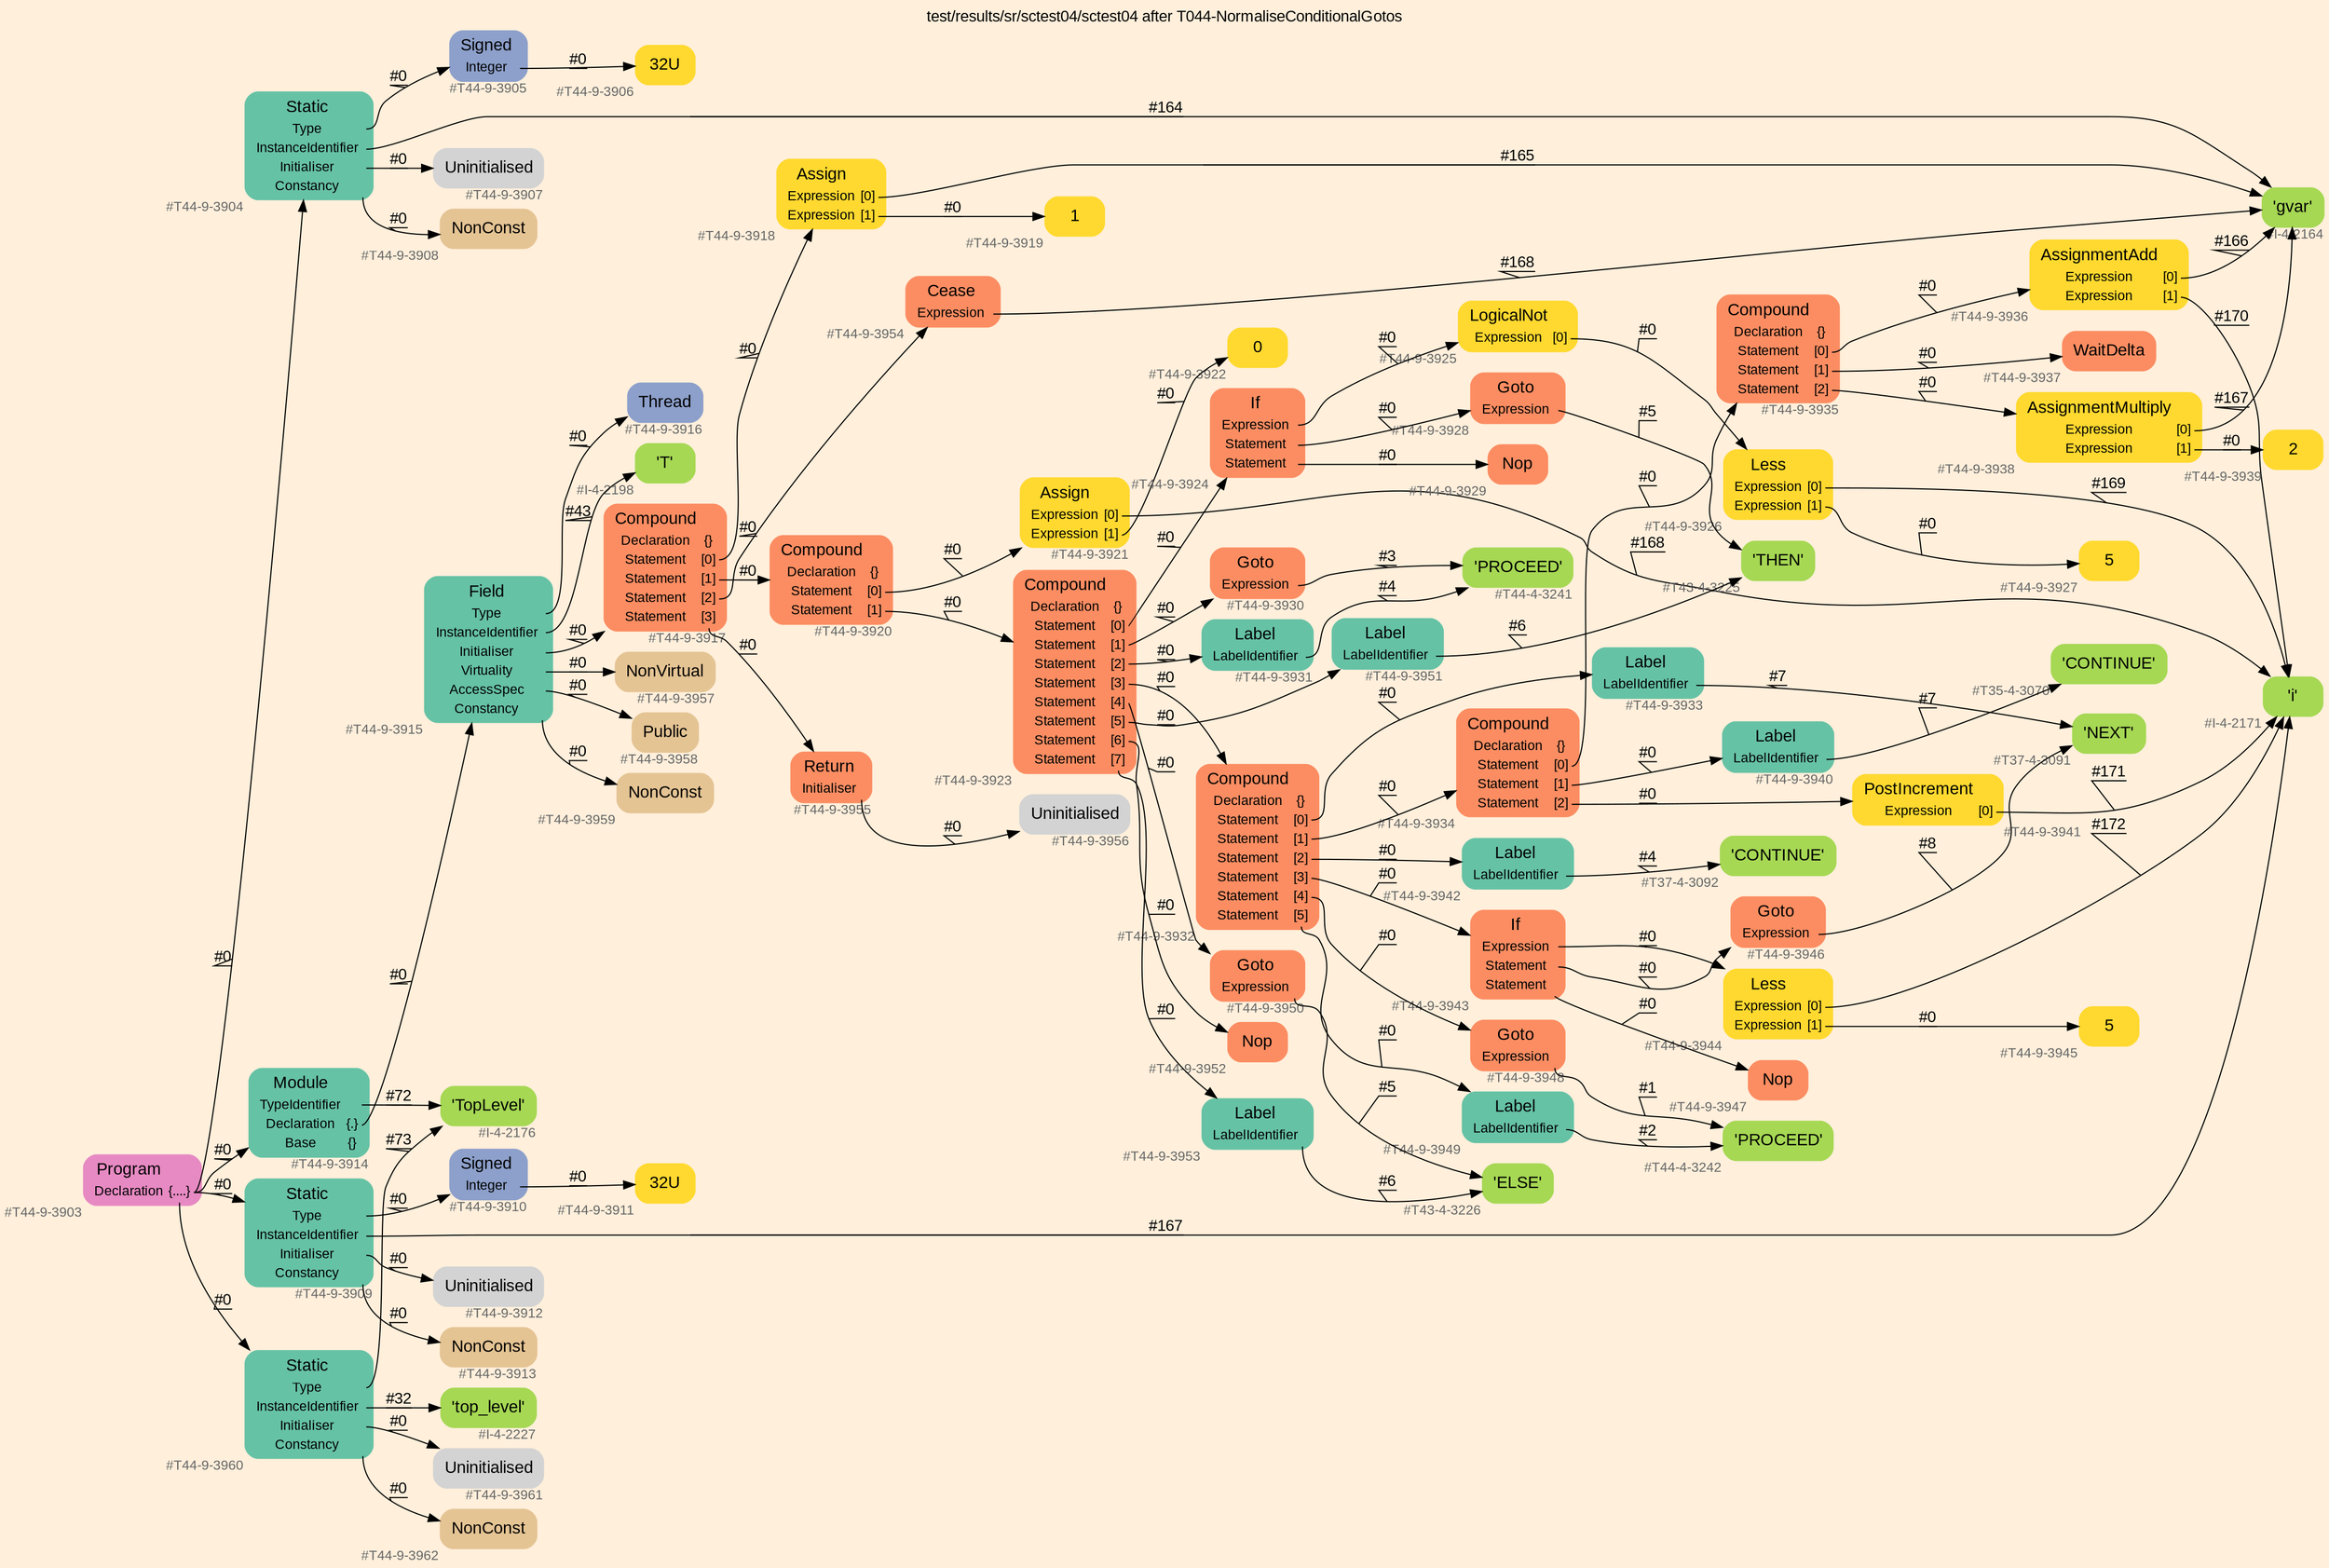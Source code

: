 digraph "test/results/sr/sctest04/sctest04 after T044-NormaliseConditionalGotos" {
label = "test/results/sr/sctest04/sctest04 after T044-NormaliseConditionalGotos"
labelloc = t
graph [
    rankdir = "LR"
    ranksep = 0.3
    bgcolor = antiquewhite1
    color = black
    fontcolor = black
    fontname = "Arial"
];
node [
    fontname = "Arial"
];
edge [
    fontname = "Arial"
];

// -------------------- node figure --------------------
// -------- block #T44-9-3903 ----------
"#T44-9-3903" [
    fillcolor = "/set28/4"
    xlabel = "#T44-9-3903"
    fontsize = "12"
    fontcolor = grey40
    shape = "plaintext"
    label = <<TABLE BORDER="0" CELLBORDER="0" CELLSPACING="0">
     <TR><TD><FONT COLOR="black" POINT-SIZE="15">Program</FONT></TD></TR>
     <TR><TD><FONT COLOR="black" POINT-SIZE="12">Declaration</FONT></TD><TD PORT="port0"><FONT COLOR="black" POINT-SIZE="12">{....}</FONT></TD></TR>
    </TABLE>>
    style = "rounded,filled"
];

// -------- block #T44-9-3904 ----------
"#T44-9-3904" [
    fillcolor = "/set28/1"
    xlabel = "#T44-9-3904"
    fontsize = "12"
    fontcolor = grey40
    shape = "plaintext"
    label = <<TABLE BORDER="0" CELLBORDER="0" CELLSPACING="0">
     <TR><TD><FONT COLOR="black" POINT-SIZE="15">Static</FONT></TD></TR>
     <TR><TD><FONT COLOR="black" POINT-SIZE="12">Type</FONT></TD><TD PORT="port0"></TD></TR>
     <TR><TD><FONT COLOR="black" POINT-SIZE="12">InstanceIdentifier</FONT></TD><TD PORT="port1"></TD></TR>
     <TR><TD><FONT COLOR="black" POINT-SIZE="12">Initialiser</FONT></TD><TD PORT="port2"></TD></TR>
     <TR><TD><FONT COLOR="black" POINT-SIZE="12">Constancy</FONT></TD><TD PORT="port3"></TD></TR>
    </TABLE>>
    style = "rounded,filled"
];

// -------- block #T44-9-3905 ----------
"#T44-9-3905" [
    fillcolor = "/set28/3"
    xlabel = "#T44-9-3905"
    fontsize = "12"
    fontcolor = grey40
    shape = "plaintext"
    label = <<TABLE BORDER="0" CELLBORDER="0" CELLSPACING="0">
     <TR><TD><FONT COLOR="black" POINT-SIZE="15">Signed</FONT></TD></TR>
     <TR><TD><FONT COLOR="black" POINT-SIZE="12">Integer</FONT></TD><TD PORT="port0"></TD></TR>
    </TABLE>>
    style = "rounded,filled"
];

// -------- block #T44-9-3906 ----------
"#T44-9-3906" [
    fillcolor = "/set28/6"
    xlabel = "#T44-9-3906"
    fontsize = "12"
    fontcolor = grey40
    shape = "plaintext"
    label = <<TABLE BORDER="0" CELLBORDER="0" CELLSPACING="0">
     <TR><TD><FONT COLOR="black" POINT-SIZE="15">32U</FONT></TD></TR>
    </TABLE>>
    style = "rounded,filled"
];

// -------- block #I-4-2164 ----------
"#I-4-2164" [
    fillcolor = "/set28/5"
    xlabel = "#I-4-2164"
    fontsize = "12"
    fontcolor = grey40
    shape = "plaintext"
    label = <<TABLE BORDER="0" CELLBORDER="0" CELLSPACING="0">
     <TR><TD><FONT COLOR="black" POINT-SIZE="15">'gvar'</FONT></TD></TR>
    </TABLE>>
    style = "rounded,filled"
];

// -------- block #T44-9-3907 ----------
"#T44-9-3907" [
    xlabel = "#T44-9-3907"
    fontsize = "12"
    fontcolor = grey40
    shape = "plaintext"
    label = <<TABLE BORDER="0" CELLBORDER="0" CELLSPACING="0">
     <TR><TD><FONT COLOR="black" POINT-SIZE="15">Uninitialised</FONT></TD></TR>
    </TABLE>>
    style = "rounded,filled"
];

// -------- block #T44-9-3908 ----------
"#T44-9-3908" [
    fillcolor = "/set28/7"
    xlabel = "#T44-9-3908"
    fontsize = "12"
    fontcolor = grey40
    shape = "plaintext"
    label = <<TABLE BORDER="0" CELLBORDER="0" CELLSPACING="0">
     <TR><TD><FONT COLOR="black" POINT-SIZE="15">NonConst</FONT></TD></TR>
    </TABLE>>
    style = "rounded,filled"
];

// -------- block #T44-9-3909 ----------
"#T44-9-3909" [
    fillcolor = "/set28/1"
    xlabel = "#T44-9-3909"
    fontsize = "12"
    fontcolor = grey40
    shape = "plaintext"
    label = <<TABLE BORDER="0" CELLBORDER="0" CELLSPACING="0">
     <TR><TD><FONT COLOR="black" POINT-SIZE="15">Static</FONT></TD></TR>
     <TR><TD><FONT COLOR="black" POINT-SIZE="12">Type</FONT></TD><TD PORT="port0"></TD></TR>
     <TR><TD><FONT COLOR="black" POINT-SIZE="12">InstanceIdentifier</FONT></TD><TD PORT="port1"></TD></TR>
     <TR><TD><FONT COLOR="black" POINT-SIZE="12">Initialiser</FONT></TD><TD PORT="port2"></TD></TR>
     <TR><TD><FONT COLOR="black" POINT-SIZE="12">Constancy</FONT></TD><TD PORT="port3"></TD></TR>
    </TABLE>>
    style = "rounded,filled"
];

// -------- block #T44-9-3910 ----------
"#T44-9-3910" [
    fillcolor = "/set28/3"
    xlabel = "#T44-9-3910"
    fontsize = "12"
    fontcolor = grey40
    shape = "plaintext"
    label = <<TABLE BORDER="0" CELLBORDER="0" CELLSPACING="0">
     <TR><TD><FONT COLOR="black" POINT-SIZE="15">Signed</FONT></TD></TR>
     <TR><TD><FONT COLOR="black" POINT-SIZE="12">Integer</FONT></TD><TD PORT="port0"></TD></TR>
    </TABLE>>
    style = "rounded,filled"
];

// -------- block #T44-9-3911 ----------
"#T44-9-3911" [
    fillcolor = "/set28/6"
    xlabel = "#T44-9-3911"
    fontsize = "12"
    fontcolor = grey40
    shape = "plaintext"
    label = <<TABLE BORDER="0" CELLBORDER="0" CELLSPACING="0">
     <TR><TD><FONT COLOR="black" POINT-SIZE="15">32U</FONT></TD></TR>
    </TABLE>>
    style = "rounded,filled"
];

// -------- block #I-4-2171 ----------
"#I-4-2171" [
    fillcolor = "/set28/5"
    xlabel = "#I-4-2171"
    fontsize = "12"
    fontcolor = grey40
    shape = "plaintext"
    label = <<TABLE BORDER="0" CELLBORDER="0" CELLSPACING="0">
     <TR><TD><FONT COLOR="black" POINT-SIZE="15">'i'</FONT></TD></TR>
    </TABLE>>
    style = "rounded,filled"
];

// -------- block #T44-9-3912 ----------
"#T44-9-3912" [
    xlabel = "#T44-9-3912"
    fontsize = "12"
    fontcolor = grey40
    shape = "plaintext"
    label = <<TABLE BORDER="0" CELLBORDER="0" CELLSPACING="0">
     <TR><TD><FONT COLOR="black" POINT-SIZE="15">Uninitialised</FONT></TD></TR>
    </TABLE>>
    style = "rounded,filled"
];

// -------- block #T44-9-3913 ----------
"#T44-9-3913" [
    fillcolor = "/set28/7"
    xlabel = "#T44-9-3913"
    fontsize = "12"
    fontcolor = grey40
    shape = "plaintext"
    label = <<TABLE BORDER="0" CELLBORDER="0" CELLSPACING="0">
     <TR><TD><FONT COLOR="black" POINT-SIZE="15">NonConst</FONT></TD></TR>
    </TABLE>>
    style = "rounded,filled"
];

// -------- block #T44-9-3914 ----------
"#T44-9-3914" [
    fillcolor = "/set28/1"
    xlabel = "#T44-9-3914"
    fontsize = "12"
    fontcolor = grey40
    shape = "plaintext"
    label = <<TABLE BORDER="0" CELLBORDER="0" CELLSPACING="0">
     <TR><TD><FONT COLOR="black" POINT-SIZE="15">Module</FONT></TD></TR>
     <TR><TD><FONT COLOR="black" POINT-SIZE="12">TypeIdentifier</FONT></TD><TD PORT="port0"></TD></TR>
     <TR><TD><FONT COLOR="black" POINT-SIZE="12">Declaration</FONT></TD><TD PORT="port1"><FONT COLOR="black" POINT-SIZE="12">{.}</FONT></TD></TR>
     <TR><TD><FONT COLOR="black" POINT-SIZE="12">Base</FONT></TD><TD PORT="port2"><FONT COLOR="black" POINT-SIZE="12">{}</FONT></TD></TR>
    </TABLE>>
    style = "rounded,filled"
];

// -------- block #I-4-2176 ----------
"#I-4-2176" [
    fillcolor = "/set28/5"
    xlabel = "#I-4-2176"
    fontsize = "12"
    fontcolor = grey40
    shape = "plaintext"
    label = <<TABLE BORDER="0" CELLBORDER="0" CELLSPACING="0">
     <TR><TD><FONT COLOR="black" POINT-SIZE="15">'TopLevel'</FONT></TD></TR>
    </TABLE>>
    style = "rounded,filled"
];

// -------- block #T44-9-3915 ----------
"#T44-9-3915" [
    fillcolor = "/set28/1"
    xlabel = "#T44-9-3915"
    fontsize = "12"
    fontcolor = grey40
    shape = "plaintext"
    label = <<TABLE BORDER="0" CELLBORDER="0" CELLSPACING="0">
     <TR><TD><FONT COLOR="black" POINT-SIZE="15">Field</FONT></TD></TR>
     <TR><TD><FONT COLOR="black" POINT-SIZE="12">Type</FONT></TD><TD PORT="port0"></TD></TR>
     <TR><TD><FONT COLOR="black" POINT-SIZE="12">InstanceIdentifier</FONT></TD><TD PORT="port1"></TD></TR>
     <TR><TD><FONT COLOR="black" POINT-SIZE="12">Initialiser</FONT></TD><TD PORT="port2"></TD></TR>
     <TR><TD><FONT COLOR="black" POINT-SIZE="12">Virtuality</FONT></TD><TD PORT="port3"></TD></TR>
     <TR><TD><FONT COLOR="black" POINT-SIZE="12">AccessSpec</FONT></TD><TD PORT="port4"></TD></TR>
     <TR><TD><FONT COLOR="black" POINT-SIZE="12">Constancy</FONT></TD><TD PORT="port5"></TD></TR>
    </TABLE>>
    style = "rounded,filled"
];

// -------- block #T44-9-3916 ----------
"#T44-9-3916" [
    fillcolor = "/set28/3"
    xlabel = "#T44-9-3916"
    fontsize = "12"
    fontcolor = grey40
    shape = "plaintext"
    label = <<TABLE BORDER="0" CELLBORDER="0" CELLSPACING="0">
     <TR><TD><FONT COLOR="black" POINT-SIZE="15">Thread</FONT></TD></TR>
    </TABLE>>
    style = "rounded,filled"
];

// -------- block #I-4-2198 ----------
"#I-4-2198" [
    fillcolor = "/set28/5"
    xlabel = "#I-4-2198"
    fontsize = "12"
    fontcolor = grey40
    shape = "plaintext"
    label = <<TABLE BORDER="0" CELLBORDER="0" CELLSPACING="0">
     <TR><TD><FONT COLOR="black" POINT-SIZE="15">'T'</FONT></TD></TR>
    </TABLE>>
    style = "rounded,filled"
];

// -------- block #T44-9-3917 ----------
"#T44-9-3917" [
    fillcolor = "/set28/2"
    xlabel = "#T44-9-3917"
    fontsize = "12"
    fontcolor = grey40
    shape = "plaintext"
    label = <<TABLE BORDER="0" CELLBORDER="0" CELLSPACING="0">
     <TR><TD><FONT COLOR="black" POINT-SIZE="15">Compound</FONT></TD></TR>
     <TR><TD><FONT COLOR="black" POINT-SIZE="12">Declaration</FONT></TD><TD PORT="port0"><FONT COLOR="black" POINT-SIZE="12">{}</FONT></TD></TR>
     <TR><TD><FONT COLOR="black" POINT-SIZE="12">Statement</FONT></TD><TD PORT="port1"><FONT COLOR="black" POINT-SIZE="12">[0]</FONT></TD></TR>
     <TR><TD><FONT COLOR="black" POINT-SIZE="12">Statement</FONT></TD><TD PORT="port2"><FONT COLOR="black" POINT-SIZE="12">[1]</FONT></TD></TR>
     <TR><TD><FONT COLOR="black" POINT-SIZE="12">Statement</FONT></TD><TD PORT="port3"><FONT COLOR="black" POINT-SIZE="12">[2]</FONT></TD></TR>
     <TR><TD><FONT COLOR="black" POINT-SIZE="12">Statement</FONT></TD><TD PORT="port4"><FONT COLOR="black" POINT-SIZE="12">[3]</FONT></TD></TR>
    </TABLE>>
    style = "rounded,filled"
];

// -------- block #T44-9-3918 ----------
"#T44-9-3918" [
    fillcolor = "/set28/6"
    xlabel = "#T44-9-3918"
    fontsize = "12"
    fontcolor = grey40
    shape = "plaintext"
    label = <<TABLE BORDER="0" CELLBORDER="0" CELLSPACING="0">
     <TR><TD><FONT COLOR="black" POINT-SIZE="15">Assign</FONT></TD></TR>
     <TR><TD><FONT COLOR="black" POINT-SIZE="12">Expression</FONT></TD><TD PORT="port0"><FONT COLOR="black" POINT-SIZE="12">[0]</FONT></TD></TR>
     <TR><TD><FONT COLOR="black" POINT-SIZE="12">Expression</FONT></TD><TD PORT="port1"><FONT COLOR="black" POINT-SIZE="12">[1]</FONT></TD></TR>
    </TABLE>>
    style = "rounded,filled"
];

// -------- block #T44-9-3919 ----------
"#T44-9-3919" [
    fillcolor = "/set28/6"
    xlabel = "#T44-9-3919"
    fontsize = "12"
    fontcolor = grey40
    shape = "plaintext"
    label = <<TABLE BORDER="0" CELLBORDER="0" CELLSPACING="0">
     <TR><TD><FONT COLOR="black" POINT-SIZE="15">1</FONT></TD></TR>
    </TABLE>>
    style = "rounded,filled"
];

// -------- block #T44-9-3920 ----------
"#T44-9-3920" [
    fillcolor = "/set28/2"
    xlabel = "#T44-9-3920"
    fontsize = "12"
    fontcolor = grey40
    shape = "plaintext"
    label = <<TABLE BORDER="0" CELLBORDER="0" CELLSPACING="0">
     <TR><TD><FONT COLOR="black" POINT-SIZE="15">Compound</FONT></TD></TR>
     <TR><TD><FONT COLOR="black" POINT-SIZE="12">Declaration</FONT></TD><TD PORT="port0"><FONT COLOR="black" POINT-SIZE="12">{}</FONT></TD></TR>
     <TR><TD><FONT COLOR="black" POINT-SIZE="12">Statement</FONT></TD><TD PORT="port1"><FONT COLOR="black" POINT-SIZE="12">[0]</FONT></TD></TR>
     <TR><TD><FONT COLOR="black" POINT-SIZE="12">Statement</FONT></TD><TD PORT="port2"><FONT COLOR="black" POINT-SIZE="12">[1]</FONT></TD></TR>
    </TABLE>>
    style = "rounded,filled"
];

// -------- block #T44-9-3921 ----------
"#T44-9-3921" [
    fillcolor = "/set28/6"
    xlabel = "#T44-9-3921"
    fontsize = "12"
    fontcolor = grey40
    shape = "plaintext"
    label = <<TABLE BORDER="0" CELLBORDER="0" CELLSPACING="0">
     <TR><TD><FONT COLOR="black" POINT-SIZE="15">Assign</FONT></TD></TR>
     <TR><TD><FONT COLOR="black" POINT-SIZE="12">Expression</FONT></TD><TD PORT="port0"><FONT COLOR="black" POINT-SIZE="12">[0]</FONT></TD></TR>
     <TR><TD><FONT COLOR="black" POINT-SIZE="12">Expression</FONT></TD><TD PORT="port1"><FONT COLOR="black" POINT-SIZE="12">[1]</FONT></TD></TR>
    </TABLE>>
    style = "rounded,filled"
];

// -------- block #T44-9-3922 ----------
"#T44-9-3922" [
    fillcolor = "/set28/6"
    xlabel = "#T44-9-3922"
    fontsize = "12"
    fontcolor = grey40
    shape = "plaintext"
    label = <<TABLE BORDER="0" CELLBORDER="0" CELLSPACING="0">
     <TR><TD><FONT COLOR="black" POINT-SIZE="15">0</FONT></TD></TR>
    </TABLE>>
    style = "rounded,filled"
];

// -------- block #T44-9-3923 ----------
"#T44-9-3923" [
    fillcolor = "/set28/2"
    xlabel = "#T44-9-3923"
    fontsize = "12"
    fontcolor = grey40
    shape = "plaintext"
    label = <<TABLE BORDER="0" CELLBORDER="0" CELLSPACING="0">
     <TR><TD><FONT COLOR="black" POINT-SIZE="15">Compound</FONT></TD></TR>
     <TR><TD><FONT COLOR="black" POINT-SIZE="12">Declaration</FONT></TD><TD PORT="port0"><FONT COLOR="black" POINT-SIZE="12">{}</FONT></TD></TR>
     <TR><TD><FONT COLOR="black" POINT-SIZE="12">Statement</FONT></TD><TD PORT="port1"><FONT COLOR="black" POINT-SIZE="12">[0]</FONT></TD></TR>
     <TR><TD><FONT COLOR="black" POINT-SIZE="12">Statement</FONT></TD><TD PORT="port2"><FONT COLOR="black" POINT-SIZE="12">[1]</FONT></TD></TR>
     <TR><TD><FONT COLOR="black" POINT-SIZE="12">Statement</FONT></TD><TD PORT="port3"><FONT COLOR="black" POINT-SIZE="12">[2]</FONT></TD></TR>
     <TR><TD><FONT COLOR="black" POINT-SIZE="12">Statement</FONT></TD><TD PORT="port4"><FONT COLOR="black" POINT-SIZE="12">[3]</FONT></TD></TR>
     <TR><TD><FONT COLOR="black" POINT-SIZE="12">Statement</FONT></TD><TD PORT="port5"><FONT COLOR="black" POINT-SIZE="12">[4]</FONT></TD></TR>
     <TR><TD><FONT COLOR="black" POINT-SIZE="12">Statement</FONT></TD><TD PORT="port6"><FONT COLOR="black" POINT-SIZE="12">[5]</FONT></TD></TR>
     <TR><TD><FONT COLOR="black" POINT-SIZE="12">Statement</FONT></TD><TD PORT="port7"><FONT COLOR="black" POINT-SIZE="12">[6]</FONT></TD></TR>
     <TR><TD><FONT COLOR="black" POINT-SIZE="12">Statement</FONT></TD><TD PORT="port8"><FONT COLOR="black" POINT-SIZE="12">[7]</FONT></TD></TR>
    </TABLE>>
    style = "rounded,filled"
];

// -------- block #T44-9-3924 ----------
"#T44-9-3924" [
    fillcolor = "/set28/2"
    xlabel = "#T44-9-3924"
    fontsize = "12"
    fontcolor = grey40
    shape = "plaintext"
    label = <<TABLE BORDER="0" CELLBORDER="0" CELLSPACING="0">
     <TR><TD><FONT COLOR="black" POINT-SIZE="15">If</FONT></TD></TR>
     <TR><TD><FONT COLOR="black" POINT-SIZE="12">Expression</FONT></TD><TD PORT="port0"></TD></TR>
     <TR><TD><FONT COLOR="black" POINT-SIZE="12">Statement</FONT></TD><TD PORT="port1"></TD></TR>
     <TR><TD><FONT COLOR="black" POINT-SIZE="12">Statement</FONT></TD><TD PORT="port2"></TD></TR>
    </TABLE>>
    style = "rounded,filled"
];

// -------- block #T44-9-3925 ----------
"#T44-9-3925" [
    fillcolor = "/set28/6"
    xlabel = "#T44-9-3925"
    fontsize = "12"
    fontcolor = grey40
    shape = "plaintext"
    label = <<TABLE BORDER="0" CELLBORDER="0" CELLSPACING="0">
     <TR><TD><FONT COLOR="black" POINT-SIZE="15">LogicalNot</FONT></TD></TR>
     <TR><TD><FONT COLOR="black" POINT-SIZE="12">Expression</FONT></TD><TD PORT="port0"><FONT COLOR="black" POINT-SIZE="12">[0]</FONT></TD></TR>
    </TABLE>>
    style = "rounded,filled"
];

// -------- block #T44-9-3926 ----------
"#T44-9-3926" [
    fillcolor = "/set28/6"
    xlabel = "#T44-9-3926"
    fontsize = "12"
    fontcolor = grey40
    shape = "plaintext"
    label = <<TABLE BORDER="0" CELLBORDER="0" CELLSPACING="0">
     <TR><TD><FONT COLOR="black" POINT-SIZE="15">Less</FONT></TD></TR>
     <TR><TD><FONT COLOR="black" POINT-SIZE="12">Expression</FONT></TD><TD PORT="port0"><FONT COLOR="black" POINT-SIZE="12">[0]</FONT></TD></TR>
     <TR><TD><FONT COLOR="black" POINT-SIZE="12">Expression</FONT></TD><TD PORT="port1"><FONT COLOR="black" POINT-SIZE="12">[1]</FONT></TD></TR>
    </TABLE>>
    style = "rounded,filled"
];

// -------- block #T44-9-3927 ----------
"#T44-9-3927" [
    fillcolor = "/set28/6"
    xlabel = "#T44-9-3927"
    fontsize = "12"
    fontcolor = grey40
    shape = "plaintext"
    label = <<TABLE BORDER="0" CELLBORDER="0" CELLSPACING="0">
     <TR><TD><FONT COLOR="black" POINT-SIZE="15">5</FONT></TD></TR>
    </TABLE>>
    style = "rounded,filled"
];

// -------- block #T44-9-3928 ----------
"#T44-9-3928" [
    fillcolor = "/set28/2"
    xlabel = "#T44-9-3928"
    fontsize = "12"
    fontcolor = grey40
    shape = "plaintext"
    label = <<TABLE BORDER="0" CELLBORDER="0" CELLSPACING="0">
     <TR><TD><FONT COLOR="black" POINT-SIZE="15">Goto</FONT></TD></TR>
     <TR><TD><FONT COLOR="black" POINT-SIZE="12">Expression</FONT></TD><TD PORT="port0"></TD></TR>
    </TABLE>>
    style = "rounded,filled"
];

// -------- block #T43-4-3225 ----------
"#T43-4-3225" [
    fillcolor = "/set28/5"
    xlabel = "#T43-4-3225"
    fontsize = "12"
    fontcolor = grey40
    shape = "plaintext"
    label = <<TABLE BORDER="0" CELLBORDER="0" CELLSPACING="0">
     <TR><TD><FONT COLOR="black" POINT-SIZE="15">'THEN'</FONT></TD></TR>
    </TABLE>>
    style = "rounded,filled"
];

// -------- block #T44-9-3929 ----------
"#T44-9-3929" [
    fillcolor = "/set28/2"
    xlabel = "#T44-9-3929"
    fontsize = "12"
    fontcolor = grey40
    shape = "plaintext"
    label = <<TABLE BORDER="0" CELLBORDER="0" CELLSPACING="0">
     <TR><TD><FONT COLOR="black" POINT-SIZE="15">Nop</FONT></TD></TR>
    </TABLE>>
    style = "rounded,filled"
];

// -------- block #T44-9-3930 ----------
"#T44-9-3930" [
    fillcolor = "/set28/2"
    xlabel = "#T44-9-3930"
    fontsize = "12"
    fontcolor = grey40
    shape = "plaintext"
    label = <<TABLE BORDER="0" CELLBORDER="0" CELLSPACING="0">
     <TR><TD><FONT COLOR="black" POINT-SIZE="15">Goto</FONT></TD></TR>
     <TR><TD><FONT COLOR="black" POINT-SIZE="12">Expression</FONT></TD><TD PORT="port0"></TD></TR>
    </TABLE>>
    style = "rounded,filled"
];

// -------- block #T44-4-3241 ----------
"#T44-4-3241" [
    fillcolor = "/set28/5"
    xlabel = "#T44-4-3241"
    fontsize = "12"
    fontcolor = grey40
    shape = "plaintext"
    label = <<TABLE BORDER="0" CELLBORDER="0" CELLSPACING="0">
     <TR><TD><FONT COLOR="black" POINT-SIZE="15">'PROCEED'</FONT></TD></TR>
    </TABLE>>
    style = "rounded,filled"
];

// -------- block #T44-9-3931 ----------
"#T44-9-3931" [
    fillcolor = "/set28/1"
    xlabel = "#T44-9-3931"
    fontsize = "12"
    fontcolor = grey40
    shape = "plaintext"
    label = <<TABLE BORDER="0" CELLBORDER="0" CELLSPACING="0">
     <TR><TD><FONT COLOR="black" POINT-SIZE="15">Label</FONT></TD></TR>
     <TR><TD><FONT COLOR="black" POINT-SIZE="12">LabelIdentifier</FONT></TD><TD PORT="port0"></TD></TR>
    </TABLE>>
    style = "rounded,filled"
];

// -------- block #T44-9-3932 ----------
"#T44-9-3932" [
    fillcolor = "/set28/2"
    xlabel = "#T44-9-3932"
    fontsize = "12"
    fontcolor = grey40
    shape = "plaintext"
    label = <<TABLE BORDER="0" CELLBORDER="0" CELLSPACING="0">
     <TR><TD><FONT COLOR="black" POINT-SIZE="15">Compound</FONT></TD></TR>
     <TR><TD><FONT COLOR="black" POINT-SIZE="12">Declaration</FONT></TD><TD PORT="port0"><FONT COLOR="black" POINT-SIZE="12">{}</FONT></TD></TR>
     <TR><TD><FONT COLOR="black" POINT-SIZE="12">Statement</FONT></TD><TD PORT="port1"><FONT COLOR="black" POINT-SIZE="12">[0]</FONT></TD></TR>
     <TR><TD><FONT COLOR="black" POINT-SIZE="12">Statement</FONT></TD><TD PORT="port2"><FONT COLOR="black" POINT-SIZE="12">[1]</FONT></TD></TR>
     <TR><TD><FONT COLOR="black" POINT-SIZE="12">Statement</FONT></TD><TD PORT="port3"><FONT COLOR="black" POINT-SIZE="12">[2]</FONT></TD></TR>
     <TR><TD><FONT COLOR="black" POINT-SIZE="12">Statement</FONT></TD><TD PORT="port4"><FONT COLOR="black" POINT-SIZE="12">[3]</FONT></TD></TR>
     <TR><TD><FONT COLOR="black" POINT-SIZE="12">Statement</FONT></TD><TD PORT="port5"><FONT COLOR="black" POINT-SIZE="12">[4]</FONT></TD></TR>
     <TR><TD><FONT COLOR="black" POINT-SIZE="12">Statement</FONT></TD><TD PORT="port6"><FONT COLOR="black" POINT-SIZE="12">[5]</FONT></TD></TR>
    </TABLE>>
    style = "rounded,filled"
];

// -------- block #T44-9-3933 ----------
"#T44-9-3933" [
    fillcolor = "/set28/1"
    xlabel = "#T44-9-3933"
    fontsize = "12"
    fontcolor = grey40
    shape = "plaintext"
    label = <<TABLE BORDER="0" CELLBORDER="0" CELLSPACING="0">
     <TR><TD><FONT COLOR="black" POINT-SIZE="15">Label</FONT></TD></TR>
     <TR><TD><FONT COLOR="black" POINT-SIZE="12">LabelIdentifier</FONT></TD><TD PORT="port0"></TD></TR>
    </TABLE>>
    style = "rounded,filled"
];

// -------- block #T37-4-3091 ----------
"#T37-4-3091" [
    fillcolor = "/set28/5"
    xlabel = "#T37-4-3091"
    fontsize = "12"
    fontcolor = grey40
    shape = "plaintext"
    label = <<TABLE BORDER="0" CELLBORDER="0" CELLSPACING="0">
     <TR><TD><FONT COLOR="black" POINT-SIZE="15">'NEXT'</FONT></TD></TR>
    </TABLE>>
    style = "rounded,filled"
];

// -------- block #T44-9-3934 ----------
"#T44-9-3934" [
    fillcolor = "/set28/2"
    xlabel = "#T44-9-3934"
    fontsize = "12"
    fontcolor = grey40
    shape = "plaintext"
    label = <<TABLE BORDER="0" CELLBORDER="0" CELLSPACING="0">
     <TR><TD><FONT COLOR="black" POINT-SIZE="15">Compound</FONT></TD></TR>
     <TR><TD><FONT COLOR="black" POINT-SIZE="12">Declaration</FONT></TD><TD PORT="port0"><FONT COLOR="black" POINT-SIZE="12">{}</FONT></TD></TR>
     <TR><TD><FONT COLOR="black" POINT-SIZE="12">Statement</FONT></TD><TD PORT="port1"><FONT COLOR="black" POINT-SIZE="12">[0]</FONT></TD></TR>
     <TR><TD><FONT COLOR="black" POINT-SIZE="12">Statement</FONT></TD><TD PORT="port2"><FONT COLOR="black" POINT-SIZE="12">[1]</FONT></TD></TR>
     <TR><TD><FONT COLOR="black" POINT-SIZE="12">Statement</FONT></TD><TD PORT="port3"><FONT COLOR="black" POINT-SIZE="12">[2]</FONT></TD></TR>
    </TABLE>>
    style = "rounded,filled"
];

// -------- block #T44-9-3935 ----------
"#T44-9-3935" [
    fillcolor = "/set28/2"
    xlabel = "#T44-9-3935"
    fontsize = "12"
    fontcolor = grey40
    shape = "plaintext"
    label = <<TABLE BORDER="0" CELLBORDER="0" CELLSPACING="0">
     <TR><TD><FONT COLOR="black" POINT-SIZE="15">Compound</FONT></TD></TR>
     <TR><TD><FONT COLOR="black" POINT-SIZE="12">Declaration</FONT></TD><TD PORT="port0"><FONT COLOR="black" POINT-SIZE="12">{}</FONT></TD></TR>
     <TR><TD><FONT COLOR="black" POINT-SIZE="12">Statement</FONT></TD><TD PORT="port1"><FONT COLOR="black" POINT-SIZE="12">[0]</FONT></TD></TR>
     <TR><TD><FONT COLOR="black" POINT-SIZE="12">Statement</FONT></TD><TD PORT="port2"><FONT COLOR="black" POINT-SIZE="12">[1]</FONT></TD></TR>
     <TR><TD><FONT COLOR="black" POINT-SIZE="12">Statement</FONT></TD><TD PORT="port3"><FONT COLOR="black" POINT-SIZE="12">[2]</FONT></TD></TR>
    </TABLE>>
    style = "rounded,filled"
];

// -------- block #T44-9-3936 ----------
"#T44-9-3936" [
    fillcolor = "/set28/6"
    xlabel = "#T44-9-3936"
    fontsize = "12"
    fontcolor = grey40
    shape = "plaintext"
    label = <<TABLE BORDER="0" CELLBORDER="0" CELLSPACING="0">
     <TR><TD><FONT COLOR="black" POINT-SIZE="15">AssignmentAdd</FONT></TD></TR>
     <TR><TD><FONT COLOR="black" POINT-SIZE="12">Expression</FONT></TD><TD PORT="port0"><FONT COLOR="black" POINT-SIZE="12">[0]</FONT></TD></TR>
     <TR><TD><FONT COLOR="black" POINT-SIZE="12">Expression</FONT></TD><TD PORT="port1"><FONT COLOR="black" POINT-SIZE="12">[1]</FONT></TD></TR>
    </TABLE>>
    style = "rounded,filled"
];

// -------- block #T44-9-3937 ----------
"#T44-9-3937" [
    fillcolor = "/set28/2"
    xlabel = "#T44-9-3937"
    fontsize = "12"
    fontcolor = grey40
    shape = "plaintext"
    label = <<TABLE BORDER="0" CELLBORDER="0" CELLSPACING="0">
     <TR><TD><FONT COLOR="black" POINT-SIZE="15">WaitDelta</FONT></TD></TR>
    </TABLE>>
    style = "rounded,filled"
];

// -------- block #T44-9-3938 ----------
"#T44-9-3938" [
    fillcolor = "/set28/6"
    xlabel = "#T44-9-3938"
    fontsize = "12"
    fontcolor = grey40
    shape = "plaintext"
    label = <<TABLE BORDER="0" CELLBORDER="0" CELLSPACING="0">
     <TR><TD><FONT COLOR="black" POINT-SIZE="15">AssignmentMultiply</FONT></TD></TR>
     <TR><TD><FONT COLOR="black" POINT-SIZE="12">Expression</FONT></TD><TD PORT="port0"><FONT COLOR="black" POINT-SIZE="12">[0]</FONT></TD></TR>
     <TR><TD><FONT COLOR="black" POINT-SIZE="12">Expression</FONT></TD><TD PORT="port1"><FONT COLOR="black" POINT-SIZE="12">[1]</FONT></TD></TR>
    </TABLE>>
    style = "rounded,filled"
];

// -------- block #T44-9-3939 ----------
"#T44-9-3939" [
    fillcolor = "/set28/6"
    xlabel = "#T44-9-3939"
    fontsize = "12"
    fontcolor = grey40
    shape = "plaintext"
    label = <<TABLE BORDER="0" CELLBORDER="0" CELLSPACING="0">
     <TR><TD><FONT COLOR="black" POINT-SIZE="15">2</FONT></TD></TR>
    </TABLE>>
    style = "rounded,filled"
];

// -------- block #T44-9-3940 ----------
"#T44-9-3940" [
    fillcolor = "/set28/1"
    xlabel = "#T44-9-3940"
    fontsize = "12"
    fontcolor = grey40
    shape = "plaintext"
    label = <<TABLE BORDER="0" CELLBORDER="0" CELLSPACING="0">
     <TR><TD><FONT COLOR="black" POINT-SIZE="15">Label</FONT></TD></TR>
     <TR><TD><FONT COLOR="black" POINT-SIZE="12">LabelIdentifier</FONT></TD><TD PORT="port0"></TD></TR>
    </TABLE>>
    style = "rounded,filled"
];

// -------- block #T35-4-3070 ----------
"#T35-4-3070" [
    fillcolor = "/set28/5"
    xlabel = "#T35-4-3070"
    fontsize = "12"
    fontcolor = grey40
    shape = "plaintext"
    label = <<TABLE BORDER="0" CELLBORDER="0" CELLSPACING="0">
     <TR><TD><FONT COLOR="black" POINT-SIZE="15">'CONTINUE'</FONT></TD></TR>
    </TABLE>>
    style = "rounded,filled"
];

// -------- block #T44-9-3941 ----------
"#T44-9-3941" [
    fillcolor = "/set28/6"
    xlabel = "#T44-9-3941"
    fontsize = "12"
    fontcolor = grey40
    shape = "plaintext"
    label = <<TABLE BORDER="0" CELLBORDER="0" CELLSPACING="0">
     <TR><TD><FONT COLOR="black" POINT-SIZE="15">PostIncrement</FONT></TD></TR>
     <TR><TD><FONT COLOR="black" POINT-SIZE="12">Expression</FONT></TD><TD PORT="port0"><FONT COLOR="black" POINT-SIZE="12">[0]</FONT></TD></TR>
    </TABLE>>
    style = "rounded,filled"
];

// -------- block #T44-9-3942 ----------
"#T44-9-3942" [
    fillcolor = "/set28/1"
    xlabel = "#T44-9-3942"
    fontsize = "12"
    fontcolor = grey40
    shape = "plaintext"
    label = <<TABLE BORDER="0" CELLBORDER="0" CELLSPACING="0">
     <TR><TD><FONT COLOR="black" POINT-SIZE="15">Label</FONT></TD></TR>
     <TR><TD><FONT COLOR="black" POINT-SIZE="12">LabelIdentifier</FONT></TD><TD PORT="port0"></TD></TR>
    </TABLE>>
    style = "rounded,filled"
];

// -------- block #T37-4-3092 ----------
"#T37-4-3092" [
    fillcolor = "/set28/5"
    xlabel = "#T37-4-3092"
    fontsize = "12"
    fontcolor = grey40
    shape = "plaintext"
    label = <<TABLE BORDER="0" CELLBORDER="0" CELLSPACING="0">
     <TR><TD><FONT COLOR="black" POINT-SIZE="15">'CONTINUE'</FONT></TD></TR>
    </TABLE>>
    style = "rounded,filled"
];

// -------- block #T44-9-3943 ----------
"#T44-9-3943" [
    fillcolor = "/set28/2"
    xlabel = "#T44-9-3943"
    fontsize = "12"
    fontcolor = grey40
    shape = "plaintext"
    label = <<TABLE BORDER="0" CELLBORDER="0" CELLSPACING="0">
     <TR><TD><FONT COLOR="black" POINT-SIZE="15">If</FONT></TD></TR>
     <TR><TD><FONT COLOR="black" POINT-SIZE="12">Expression</FONT></TD><TD PORT="port0"></TD></TR>
     <TR><TD><FONT COLOR="black" POINT-SIZE="12">Statement</FONT></TD><TD PORT="port1"></TD></TR>
     <TR><TD><FONT COLOR="black" POINT-SIZE="12">Statement</FONT></TD><TD PORT="port2"></TD></TR>
    </TABLE>>
    style = "rounded,filled"
];

// -------- block #T44-9-3944 ----------
"#T44-9-3944" [
    fillcolor = "/set28/6"
    xlabel = "#T44-9-3944"
    fontsize = "12"
    fontcolor = grey40
    shape = "plaintext"
    label = <<TABLE BORDER="0" CELLBORDER="0" CELLSPACING="0">
     <TR><TD><FONT COLOR="black" POINT-SIZE="15">Less</FONT></TD></TR>
     <TR><TD><FONT COLOR="black" POINT-SIZE="12">Expression</FONT></TD><TD PORT="port0"><FONT COLOR="black" POINT-SIZE="12">[0]</FONT></TD></TR>
     <TR><TD><FONT COLOR="black" POINT-SIZE="12">Expression</FONT></TD><TD PORT="port1"><FONT COLOR="black" POINT-SIZE="12">[1]</FONT></TD></TR>
    </TABLE>>
    style = "rounded,filled"
];

// -------- block #T44-9-3945 ----------
"#T44-9-3945" [
    fillcolor = "/set28/6"
    xlabel = "#T44-9-3945"
    fontsize = "12"
    fontcolor = grey40
    shape = "plaintext"
    label = <<TABLE BORDER="0" CELLBORDER="0" CELLSPACING="0">
     <TR><TD><FONT COLOR="black" POINT-SIZE="15">5</FONT></TD></TR>
    </TABLE>>
    style = "rounded,filled"
];

// -------- block #T44-9-3946 ----------
"#T44-9-3946" [
    fillcolor = "/set28/2"
    xlabel = "#T44-9-3946"
    fontsize = "12"
    fontcolor = grey40
    shape = "plaintext"
    label = <<TABLE BORDER="0" CELLBORDER="0" CELLSPACING="0">
     <TR><TD><FONT COLOR="black" POINT-SIZE="15">Goto</FONT></TD></TR>
     <TR><TD><FONT COLOR="black" POINT-SIZE="12">Expression</FONT></TD><TD PORT="port0"></TD></TR>
    </TABLE>>
    style = "rounded,filled"
];

// -------- block #T44-9-3947 ----------
"#T44-9-3947" [
    fillcolor = "/set28/2"
    xlabel = "#T44-9-3947"
    fontsize = "12"
    fontcolor = grey40
    shape = "plaintext"
    label = <<TABLE BORDER="0" CELLBORDER="0" CELLSPACING="0">
     <TR><TD><FONT COLOR="black" POINT-SIZE="15">Nop</FONT></TD></TR>
    </TABLE>>
    style = "rounded,filled"
];

// -------- block #T44-9-3948 ----------
"#T44-9-3948" [
    fillcolor = "/set28/2"
    xlabel = "#T44-9-3948"
    fontsize = "12"
    fontcolor = grey40
    shape = "plaintext"
    label = <<TABLE BORDER="0" CELLBORDER="0" CELLSPACING="0">
     <TR><TD><FONT COLOR="black" POINT-SIZE="15">Goto</FONT></TD></TR>
     <TR><TD><FONT COLOR="black" POINT-SIZE="12">Expression</FONT></TD><TD PORT="port0"></TD></TR>
    </TABLE>>
    style = "rounded,filled"
];

// -------- block #T44-4-3242 ----------
"#T44-4-3242" [
    fillcolor = "/set28/5"
    xlabel = "#T44-4-3242"
    fontsize = "12"
    fontcolor = grey40
    shape = "plaintext"
    label = <<TABLE BORDER="0" CELLBORDER="0" CELLSPACING="0">
     <TR><TD><FONT COLOR="black" POINT-SIZE="15">'PROCEED'</FONT></TD></TR>
    </TABLE>>
    style = "rounded,filled"
];

// -------- block #T44-9-3949 ----------
"#T44-9-3949" [
    fillcolor = "/set28/1"
    xlabel = "#T44-9-3949"
    fontsize = "12"
    fontcolor = grey40
    shape = "plaintext"
    label = <<TABLE BORDER="0" CELLBORDER="0" CELLSPACING="0">
     <TR><TD><FONT COLOR="black" POINT-SIZE="15">Label</FONT></TD></TR>
     <TR><TD><FONT COLOR="black" POINT-SIZE="12">LabelIdentifier</FONT></TD><TD PORT="port0"></TD></TR>
    </TABLE>>
    style = "rounded,filled"
];

// -------- block #T44-9-3950 ----------
"#T44-9-3950" [
    fillcolor = "/set28/2"
    xlabel = "#T44-9-3950"
    fontsize = "12"
    fontcolor = grey40
    shape = "plaintext"
    label = <<TABLE BORDER="0" CELLBORDER="0" CELLSPACING="0">
     <TR><TD><FONT COLOR="black" POINT-SIZE="15">Goto</FONT></TD></TR>
     <TR><TD><FONT COLOR="black" POINT-SIZE="12">Expression</FONT></TD><TD PORT="port0"></TD></TR>
    </TABLE>>
    style = "rounded,filled"
];

// -------- block #T43-4-3226 ----------
"#T43-4-3226" [
    fillcolor = "/set28/5"
    xlabel = "#T43-4-3226"
    fontsize = "12"
    fontcolor = grey40
    shape = "plaintext"
    label = <<TABLE BORDER="0" CELLBORDER="0" CELLSPACING="0">
     <TR><TD><FONT COLOR="black" POINT-SIZE="15">'ELSE'</FONT></TD></TR>
    </TABLE>>
    style = "rounded,filled"
];

// -------- block #T44-9-3951 ----------
"#T44-9-3951" [
    fillcolor = "/set28/1"
    xlabel = "#T44-9-3951"
    fontsize = "12"
    fontcolor = grey40
    shape = "plaintext"
    label = <<TABLE BORDER="0" CELLBORDER="0" CELLSPACING="0">
     <TR><TD><FONT COLOR="black" POINT-SIZE="15">Label</FONT></TD></TR>
     <TR><TD><FONT COLOR="black" POINT-SIZE="12">LabelIdentifier</FONT></TD><TD PORT="port0"></TD></TR>
    </TABLE>>
    style = "rounded,filled"
];

// -------- block #T44-9-3952 ----------
"#T44-9-3952" [
    fillcolor = "/set28/2"
    xlabel = "#T44-9-3952"
    fontsize = "12"
    fontcolor = grey40
    shape = "plaintext"
    label = <<TABLE BORDER="0" CELLBORDER="0" CELLSPACING="0">
     <TR><TD><FONT COLOR="black" POINT-SIZE="15">Nop</FONT></TD></TR>
    </TABLE>>
    style = "rounded,filled"
];

// -------- block #T44-9-3953 ----------
"#T44-9-3953" [
    fillcolor = "/set28/1"
    xlabel = "#T44-9-3953"
    fontsize = "12"
    fontcolor = grey40
    shape = "plaintext"
    label = <<TABLE BORDER="0" CELLBORDER="0" CELLSPACING="0">
     <TR><TD><FONT COLOR="black" POINT-SIZE="15">Label</FONT></TD></TR>
     <TR><TD><FONT COLOR="black" POINT-SIZE="12">LabelIdentifier</FONT></TD><TD PORT="port0"></TD></TR>
    </TABLE>>
    style = "rounded,filled"
];

// -------- block #T44-9-3954 ----------
"#T44-9-3954" [
    fillcolor = "/set28/2"
    xlabel = "#T44-9-3954"
    fontsize = "12"
    fontcolor = grey40
    shape = "plaintext"
    label = <<TABLE BORDER="0" CELLBORDER="0" CELLSPACING="0">
     <TR><TD><FONT COLOR="black" POINT-SIZE="15">Cease</FONT></TD></TR>
     <TR><TD><FONT COLOR="black" POINT-SIZE="12">Expression</FONT></TD><TD PORT="port0"></TD></TR>
    </TABLE>>
    style = "rounded,filled"
];

// -------- block #T44-9-3955 ----------
"#T44-9-3955" [
    fillcolor = "/set28/2"
    xlabel = "#T44-9-3955"
    fontsize = "12"
    fontcolor = grey40
    shape = "plaintext"
    label = <<TABLE BORDER="0" CELLBORDER="0" CELLSPACING="0">
     <TR><TD><FONT COLOR="black" POINT-SIZE="15">Return</FONT></TD></TR>
     <TR><TD><FONT COLOR="black" POINT-SIZE="12">Initialiser</FONT></TD><TD PORT="port0"></TD></TR>
    </TABLE>>
    style = "rounded,filled"
];

// -------- block #T44-9-3956 ----------
"#T44-9-3956" [
    xlabel = "#T44-9-3956"
    fontsize = "12"
    fontcolor = grey40
    shape = "plaintext"
    label = <<TABLE BORDER="0" CELLBORDER="0" CELLSPACING="0">
     <TR><TD><FONT COLOR="black" POINT-SIZE="15">Uninitialised</FONT></TD></TR>
    </TABLE>>
    style = "rounded,filled"
];

// -------- block #T44-9-3957 ----------
"#T44-9-3957" [
    fillcolor = "/set28/7"
    xlabel = "#T44-9-3957"
    fontsize = "12"
    fontcolor = grey40
    shape = "plaintext"
    label = <<TABLE BORDER="0" CELLBORDER="0" CELLSPACING="0">
     <TR><TD><FONT COLOR="black" POINT-SIZE="15">NonVirtual</FONT></TD></TR>
    </TABLE>>
    style = "rounded,filled"
];

// -------- block #T44-9-3958 ----------
"#T44-9-3958" [
    fillcolor = "/set28/7"
    xlabel = "#T44-9-3958"
    fontsize = "12"
    fontcolor = grey40
    shape = "plaintext"
    label = <<TABLE BORDER="0" CELLBORDER="0" CELLSPACING="0">
     <TR><TD><FONT COLOR="black" POINT-SIZE="15">Public</FONT></TD></TR>
    </TABLE>>
    style = "rounded,filled"
];

// -------- block #T44-9-3959 ----------
"#T44-9-3959" [
    fillcolor = "/set28/7"
    xlabel = "#T44-9-3959"
    fontsize = "12"
    fontcolor = grey40
    shape = "plaintext"
    label = <<TABLE BORDER="0" CELLBORDER="0" CELLSPACING="0">
     <TR><TD><FONT COLOR="black" POINT-SIZE="15">NonConst</FONT></TD></TR>
    </TABLE>>
    style = "rounded,filled"
];

// -------- block #T44-9-3960 ----------
"#T44-9-3960" [
    fillcolor = "/set28/1"
    xlabel = "#T44-9-3960"
    fontsize = "12"
    fontcolor = grey40
    shape = "plaintext"
    label = <<TABLE BORDER="0" CELLBORDER="0" CELLSPACING="0">
     <TR><TD><FONT COLOR="black" POINT-SIZE="15">Static</FONT></TD></TR>
     <TR><TD><FONT COLOR="black" POINT-SIZE="12">Type</FONT></TD><TD PORT="port0"></TD></TR>
     <TR><TD><FONT COLOR="black" POINT-SIZE="12">InstanceIdentifier</FONT></TD><TD PORT="port1"></TD></TR>
     <TR><TD><FONT COLOR="black" POINT-SIZE="12">Initialiser</FONT></TD><TD PORT="port2"></TD></TR>
     <TR><TD><FONT COLOR="black" POINT-SIZE="12">Constancy</FONT></TD><TD PORT="port3"></TD></TR>
    </TABLE>>
    style = "rounded,filled"
];

// -------- block #I-4-2227 ----------
"#I-4-2227" [
    fillcolor = "/set28/5"
    xlabel = "#I-4-2227"
    fontsize = "12"
    fontcolor = grey40
    shape = "plaintext"
    label = <<TABLE BORDER="0" CELLBORDER="0" CELLSPACING="0">
     <TR><TD><FONT COLOR="black" POINT-SIZE="15">'top_level'</FONT></TD></TR>
    </TABLE>>
    style = "rounded,filled"
];

// -------- block #T44-9-3961 ----------
"#T44-9-3961" [
    xlabel = "#T44-9-3961"
    fontsize = "12"
    fontcolor = grey40
    shape = "plaintext"
    label = <<TABLE BORDER="0" CELLBORDER="0" CELLSPACING="0">
     <TR><TD><FONT COLOR="black" POINT-SIZE="15">Uninitialised</FONT></TD></TR>
    </TABLE>>
    style = "rounded,filled"
];

// -------- block #T44-9-3962 ----------
"#T44-9-3962" [
    fillcolor = "/set28/7"
    xlabel = "#T44-9-3962"
    fontsize = "12"
    fontcolor = grey40
    shape = "plaintext"
    label = <<TABLE BORDER="0" CELLBORDER="0" CELLSPACING="0">
     <TR><TD><FONT COLOR="black" POINT-SIZE="15">NonConst</FONT></TD></TR>
    </TABLE>>
    style = "rounded,filled"
];

"#T44-9-3903":port0 -> "#T44-9-3904" [
    label = "#0"
    decorate = true
    color = black
    fontcolor = black
];

"#T44-9-3903":port0 -> "#T44-9-3909" [
    label = "#0"
    decorate = true
    color = black
    fontcolor = black
];

"#T44-9-3903":port0 -> "#T44-9-3914" [
    label = "#0"
    decorate = true
    color = black
    fontcolor = black
];

"#T44-9-3903":port0 -> "#T44-9-3960" [
    label = "#0"
    decorate = true
    color = black
    fontcolor = black
];

"#T44-9-3904":port0 -> "#T44-9-3905" [
    label = "#0"
    decorate = true
    color = black
    fontcolor = black
];

"#T44-9-3904":port1 -> "#I-4-2164" [
    label = "#164"
    decorate = true
    color = black
    fontcolor = black
];

"#T44-9-3904":port2 -> "#T44-9-3907" [
    label = "#0"
    decorate = true
    color = black
    fontcolor = black
];

"#T44-9-3904":port3 -> "#T44-9-3908" [
    label = "#0"
    decorate = true
    color = black
    fontcolor = black
];

"#T44-9-3905":port0 -> "#T44-9-3906" [
    label = "#0"
    decorate = true
    color = black
    fontcolor = black
];

"#T44-9-3909":port0 -> "#T44-9-3910" [
    label = "#0"
    decorate = true
    color = black
    fontcolor = black
];

"#T44-9-3909":port1 -> "#I-4-2171" [
    label = "#167"
    decorate = true
    color = black
    fontcolor = black
];

"#T44-9-3909":port2 -> "#T44-9-3912" [
    label = "#0"
    decorate = true
    color = black
    fontcolor = black
];

"#T44-9-3909":port3 -> "#T44-9-3913" [
    label = "#0"
    decorate = true
    color = black
    fontcolor = black
];

"#T44-9-3910":port0 -> "#T44-9-3911" [
    label = "#0"
    decorate = true
    color = black
    fontcolor = black
];

"#T44-9-3914":port0 -> "#I-4-2176" [
    label = "#72"
    decorate = true
    color = black
    fontcolor = black
];

"#T44-9-3914":port1 -> "#T44-9-3915" [
    label = "#0"
    decorate = true
    color = black
    fontcolor = black
];

"#T44-9-3915":port0 -> "#T44-9-3916" [
    label = "#0"
    decorate = true
    color = black
    fontcolor = black
];

"#T44-9-3915":port1 -> "#I-4-2198" [
    label = "#43"
    decorate = true
    color = black
    fontcolor = black
];

"#T44-9-3915":port2 -> "#T44-9-3917" [
    label = "#0"
    decorate = true
    color = black
    fontcolor = black
];

"#T44-9-3915":port3 -> "#T44-9-3957" [
    label = "#0"
    decorate = true
    color = black
    fontcolor = black
];

"#T44-9-3915":port4 -> "#T44-9-3958" [
    label = "#0"
    decorate = true
    color = black
    fontcolor = black
];

"#T44-9-3915":port5 -> "#T44-9-3959" [
    label = "#0"
    decorate = true
    color = black
    fontcolor = black
];

"#T44-9-3917":port1 -> "#T44-9-3918" [
    label = "#0"
    decorate = true
    color = black
    fontcolor = black
];

"#T44-9-3917":port2 -> "#T44-9-3920" [
    label = "#0"
    decorate = true
    color = black
    fontcolor = black
];

"#T44-9-3917":port3 -> "#T44-9-3954" [
    label = "#0"
    decorate = true
    color = black
    fontcolor = black
];

"#T44-9-3917":port4 -> "#T44-9-3955" [
    label = "#0"
    decorate = true
    color = black
    fontcolor = black
];

"#T44-9-3918":port0 -> "#I-4-2164" [
    label = "#165"
    decorate = true
    color = black
    fontcolor = black
];

"#T44-9-3918":port1 -> "#T44-9-3919" [
    label = "#0"
    decorate = true
    color = black
    fontcolor = black
];

"#T44-9-3920":port1 -> "#T44-9-3921" [
    label = "#0"
    decorate = true
    color = black
    fontcolor = black
];

"#T44-9-3920":port2 -> "#T44-9-3923" [
    label = "#0"
    decorate = true
    color = black
    fontcolor = black
];

"#T44-9-3921":port0 -> "#I-4-2171" [
    label = "#168"
    decorate = true
    color = black
    fontcolor = black
];

"#T44-9-3921":port1 -> "#T44-9-3922" [
    label = "#0"
    decorate = true
    color = black
    fontcolor = black
];

"#T44-9-3923":port1 -> "#T44-9-3924" [
    label = "#0"
    decorate = true
    color = black
    fontcolor = black
];

"#T44-9-3923":port2 -> "#T44-9-3930" [
    label = "#0"
    decorate = true
    color = black
    fontcolor = black
];

"#T44-9-3923":port3 -> "#T44-9-3931" [
    label = "#0"
    decorate = true
    color = black
    fontcolor = black
];

"#T44-9-3923":port4 -> "#T44-9-3932" [
    label = "#0"
    decorate = true
    color = black
    fontcolor = black
];

"#T44-9-3923":port5 -> "#T44-9-3950" [
    label = "#0"
    decorate = true
    color = black
    fontcolor = black
];

"#T44-9-3923":port6 -> "#T44-9-3951" [
    label = "#0"
    decorate = true
    color = black
    fontcolor = black
];

"#T44-9-3923":port7 -> "#T44-9-3952" [
    label = "#0"
    decorate = true
    color = black
    fontcolor = black
];

"#T44-9-3923":port8 -> "#T44-9-3953" [
    label = "#0"
    decorate = true
    color = black
    fontcolor = black
];

"#T44-9-3924":port0 -> "#T44-9-3925" [
    label = "#0"
    decorate = true
    color = black
    fontcolor = black
];

"#T44-9-3924":port1 -> "#T44-9-3928" [
    label = "#0"
    decorate = true
    color = black
    fontcolor = black
];

"#T44-9-3924":port2 -> "#T44-9-3929" [
    label = "#0"
    decorate = true
    color = black
    fontcolor = black
];

"#T44-9-3925":port0 -> "#T44-9-3926" [
    label = "#0"
    decorate = true
    color = black
    fontcolor = black
];

"#T44-9-3926":port0 -> "#I-4-2171" [
    label = "#169"
    decorate = true
    color = black
    fontcolor = black
];

"#T44-9-3926":port1 -> "#T44-9-3927" [
    label = "#0"
    decorate = true
    color = black
    fontcolor = black
];

"#T44-9-3928":port0 -> "#T43-4-3225" [
    label = "#5"
    decorate = true
    color = black
    fontcolor = black
];

"#T44-9-3930":port0 -> "#T44-4-3241" [
    label = "#3"
    decorate = true
    color = black
    fontcolor = black
];

"#T44-9-3931":port0 -> "#T44-4-3241" [
    label = "#4"
    decorate = true
    color = black
    fontcolor = black
];

"#T44-9-3932":port1 -> "#T44-9-3933" [
    label = "#0"
    decorate = true
    color = black
    fontcolor = black
];

"#T44-9-3932":port2 -> "#T44-9-3934" [
    label = "#0"
    decorate = true
    color = black
    fontcolor = black
];

"#T44-9-3932":port3 -> "#T44-9-3942" [
    label = "#0"
    decorate = true
    color = black
    fontcolor = black
];

"#T44-9-3932":port4 -> "#T44-9-3943" [
    label = "#0"
    decorate = true
    color = black
    fontcolor = black
];

"#T44-9-3932":port5 -> "#T44-9-3948" [
    label = "#0"
    decorate = true
    color = black
    fontcolor = black
];

"#T44-9-3932":port6 -> "#T44-9-3949" [
    label = "#0"
    decorate = true
    color = black
    fontcolor = black
];

"#T44-9-3933":port0 -> "#T37-4-3091" [
    label = "#7"
    decorate = true
    color = black
    fontcolor = black
];

"#T44-9-3934":port1 -> "#T44-9-3935" [
    label = "#0"
    decorate = true
    color = black
    fontcolor = black
];

"#T44-9-3934":port2 -> "#T44-9-3940" [
    label = "#0"
    decorate = true
    color = black
    fontcolor = black
];

"#T44-9-3934":port3 -> "#T44-9-3941" [
    label = "#0"
    decorate = true
    color = black
    fontcolor = black
];

"#T44-9-3935":port1 -> "#T44-9-3936" [
    label = "#0"
    decorate = true
    color = black
    fontcolor = black
];

"#T44-9-3935":port2 -> "#T44-9-3937" [
    label = "#0"
    decorate = true
    color = black
    fontcolor = black
];

"#T44-9-3935":port3 -> "#T44-9-3938" [
    label = "#0"
    decorate = true
    color = black
    fontcolor = black
];

"#T44-9-3936":port0 -> "#I-4-2164" [
    label = "#166"
    decorate = true
    color = black
    fontcolor = black
];

"#T44-9-3936":port1 -> "#I-4-2171" [
    label = "#170"
    decorate = true
    color = black
    fontcolor = black
];

"#T44-9-3938":port0 -> "#I-4-2164" [
    label = "#167"
    decorate = true
    color = black
    fontcolor = black
];

"#T44-9-3938":port1 -> "#T44-9-3939" [
    label = "#0"
    decorate = true
    color = black
    fontcolor = black
];

"#T44-9-3940":port0 -> "#T35-4-3070" [
    label = "#7"
    decorate = true
    color = black
    fontcolor = black
];

"#T44-9-3941":port0 -> "#I-4-2171" [
    label = "#171"
    decorate = true
    color = black
    fontcolor = black
];

"#T44-9-3942":port0 -> "#T37-4-3092" [
    label = "#4"
    decorate = true
    color = black
    fontcolor = black
];

"#T44-9-3943":port0 -> "#T44-9-3944" [
    label = "#0"
    decorate = true
    color = black
    fontcolor = black
];

"#T44-9-3943":port1 -> "#T44-9-3946" [
    label = "#0"
    decorate = true
    color = black
    fontcolor = black
];

"#T44-9-3943":port2 -> "#T44-9-3947" [
    label = "#0"
    decorate = true
    color = black
    fontcolor = black
];

"#T44-9-3944":port0 -> "#I-4-2171" [
    label = "#172"
    decorate = true
    color = black
    fontcolor = black
];

"#T44-9-3944":port1 -> "#T44-9-3945" [
    label = "#0"
    decorate = true
    color = black
    fontcolor = black
];

"#T44-9-3946":port0 -> "#T37-4-3091" [
    label = "#8"
    decorate = true
    color = black
    fontcolor = black
];

"#T44-9-3948":port0 -> "#T44-4-3242" [
    label = "#1"
    decorate = true
    color = black
    fontcolor = black
];

"#T44-9-3949":port0 -> "#T44-4-3242" [
    label = "#2"
    decorate = true
    color = black
    fontcolor = black
];

"#T44-9-3950":port0 -> "#T43-4-3226" [
    label = "#5"
    decorate = true
    color = black
    fontcolor = black
];

"#T44-9-3951":port0 -> "#T43-4-3225" [
    label = "#6"
    decorate = true
    color = black
    fontcolor = black
];

"#T44-9-3953":port0 -> "#T43-4-3226" [
    label = "#6"
    decorate = true
    color = black
    fontcolor = black
];

"#T44-9-3954":port0 -> "#I-4-2164" [
    label = "#168"
    decorate = true
    color = black
    fontcolor = black
];

"#T44-9-3955":port0 -> "#T44-9-3956" [
    label = "#0"
    decorate = true
    color = black
    fontcolor = black
];

"#T44-9-3960":port0 -> "#I-4-2176" [
    label = "#73"
    decorate = true
    color = black
    fontcolor = black
];

"#T44-9-3960":port1 -> "#I-4-2227" [
    label = "#32"
    decorate = true
    color = black
    fontcolor = black
];

"#T44-9-3960":port2 -> "#T44-9-3961" [
    label = "#0"
    decorate = true
    color = black
    fontcolor = black
];

"#T44-9-3960":port3 -> "#T44-9-3962" [
    label = "#0"
    decorate = true
    color = black
    fontcolor = black
];


}
